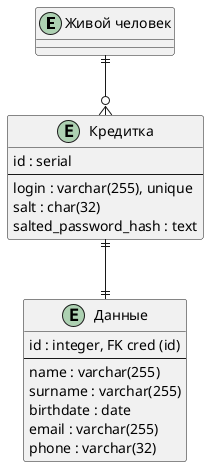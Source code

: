 @startuml erd-main

skinparam linetype ortho

entity "Живой человек" as human {}

entity "Кредитка" as cred {
    id : serial
    --
    login : varchar(255), unique
    salt : char(32)
    salted_password_hash : text
}

entity "Данные" as data {
    id : integer, FK cred (id)
    --
    name : varchar(255)
    surname : varchar(255)
    birthdate : date
    email : varchar(255)
    phone : varchar(32)
}

human ||--o{ cred
cred ||--|| data

@enduml
